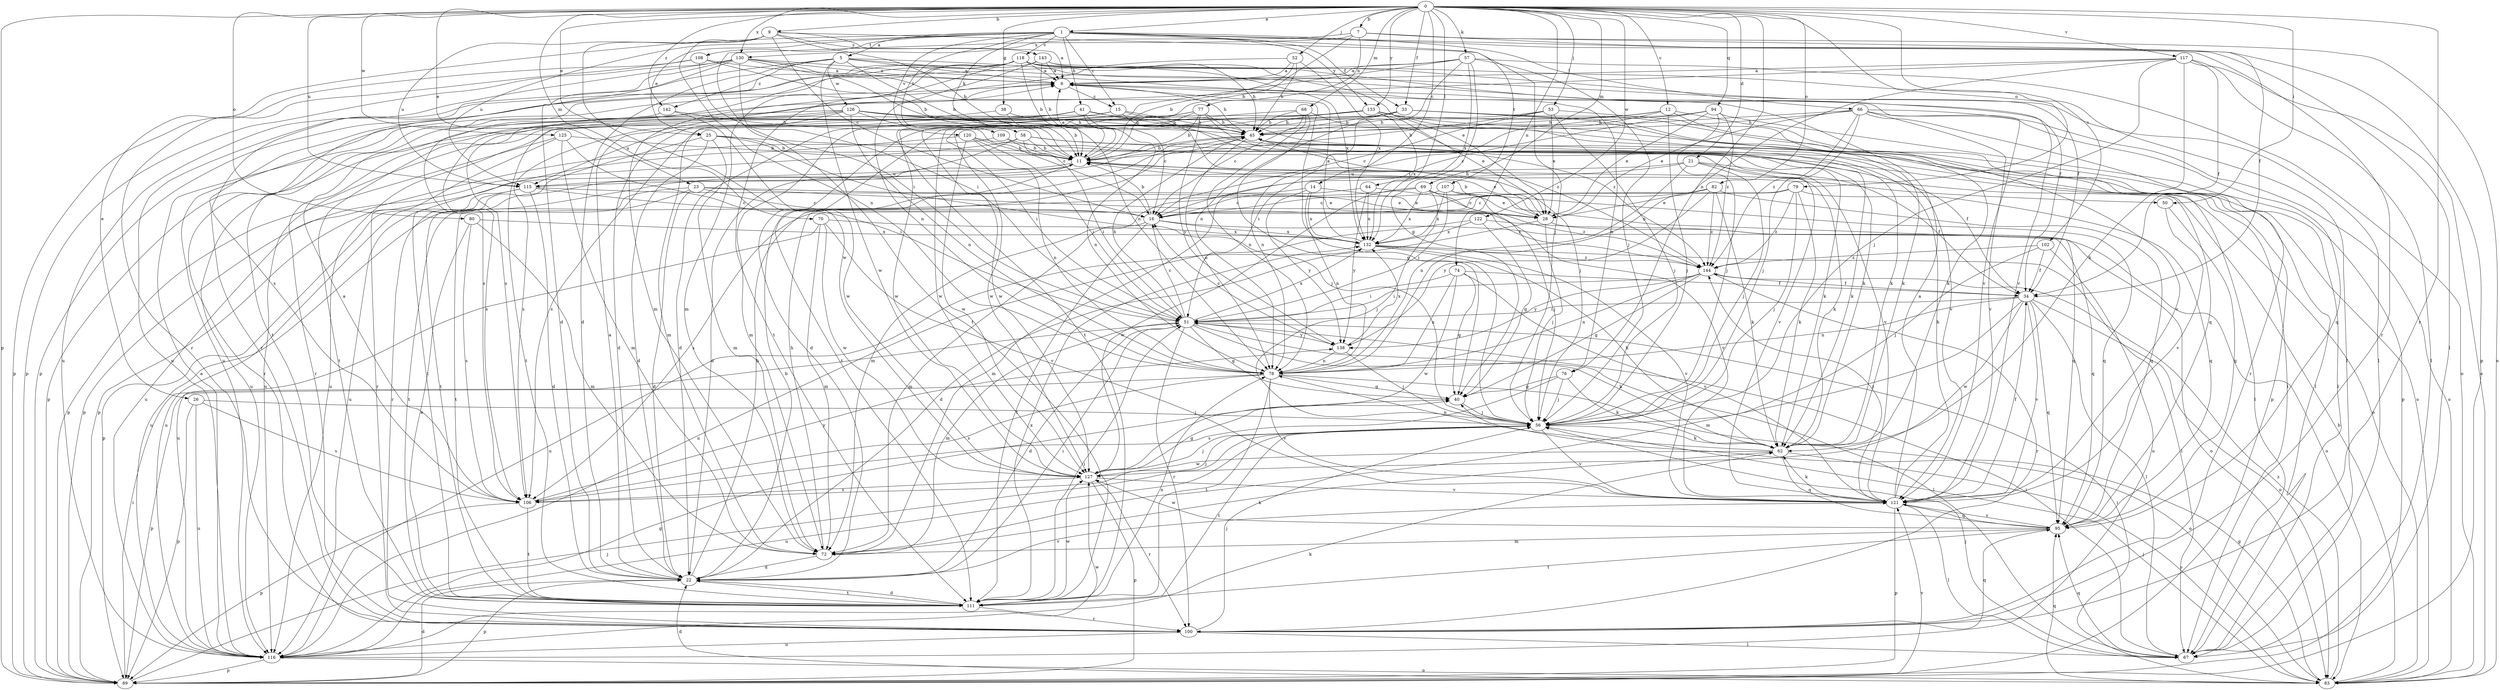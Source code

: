strict digraph  {
0;
1;
5;
6;
7;
9;
11;
12;
14;
15;
16;
21;
22;
23;
25;
26;
28;
33;
34;
38;
40;
41;
45;
50;
51;
52;
53;
56;
57;
58;
62;
64;
66;
67;
68;
69;
70;
72;
74;
76;
77;
78;
79;
80;
82;
83;
89;
94;
95;
100;
102;
106;
107;
108;
109;
111;
115;
116;
117;
118;
120;
121;
122;
125;
126;
127;
130;
132;
133;
138;
142;
143;
144;
0 -> 1  [label=a];
0 -> 7  [label=b];
0 -> 9  [label=b];
0 -> 12  [label=c];
0 -> 14  [label=c];
0 -> 21  [label=d];
0 -> 23  [label=e];
0 -> 25  [label=e];
0 -> 33  [label=f];
0 -> 38  [label=g];
0 -> 50  [label=i];
0 -> 52  [label=j];
0 -> 53  [label=j];
0 -> 57  [label=k];
0 -> 64  [label=l];
0 -> 68  [label=m];
0 -> 69  [label=m];
0 -> 70  [label=m];
0 -> 74  [label=n];
0 -> 76  [label=n];
0 -> 79  [label=o];
0 -> 80  [label=o];
0 -> 82  [label=o];
0 -> 89  [label=p];
0 -> 94  [label=q];
0 -> 100  [label=r];
0 -> 102  [label=s];
0 -> 115  [label=u];
0 -> 117  [label=v];
0 -> 122  [label=w];
0 -> 125  [label=w];
0 -> 130  [label=x];
0 -> 133  [label=y];
0 -> 142  [label=z];
1 -> 5  [label=a];
1 -> 15  [label=c];
1 -> 26  [label=e];
1 -> 33  [label=f];
1 -> 41  [label=h];
1 -> 58  [label=k];
1 -> 66  [label=l];
1 -> 67  [label=l];
1 -> 100  [label=r];
1 -> 107  [label=t];
1 -> 108  [label=t];
1 -> 109  [label=t];
1 -> 115  [label=u];
1 -> 118  [label=v];
1 -> 120  [label=v];
1 -> 133  [label=y];
1 -> 25  [label=e];
5 -> 6  [label=a];
5 -> 11  [label=b];
5 -> 22  [label=d];
5 -> 34  [label=f];
5 -> 67  [label=l];
5 -> 111  [label=t];
5 -> 126  [label=w];
5 -> 127  [label=w];
5 -> 142  [label=z];
6 -> 15  [label=c];
6 -> 45  [label=h];
6 -> 76  [label=n];
7 -> 11  [label=b];
7 -> 34  [label=f];
7 -> 77  [label=n];
7 -> 83  [label=o];
7 -> 89  [label=p];
7 -> 111  [label=t];
7 -> 130  [label=x];
9 -> 6  [label=a];
9 -> 11  [label=b];
9 -> 16  [label=c];
9 -> 56  [label=j];
9 -> 78  [label=n];
9 -> 115  [label=u];
9 -> 127  [label=w];
9 -> 143  [label=z];
11 -> 6  [label=a];
11 -> 28  [label=e];
11 -> 50  [label=i];
11 -> 100  [label=r];
11 -> 111  [label=t];
11 -> 115  [label=u];
12 -> 45  [label=h];
12 -> 51  [label=i];
12 -> 56  [label=j];
12 -> 62  [label=k];
12 -> 67  [label=l];
12 -> 106  [label=s];
14 -> 28  [label=e];
14 -> 72  [label=m];
14 -> 78  [label=n];
14 -> 132  [label=x];
14 -> 138  [label=y];
15 -> 45  [label=h];
15 -> 56  [label=j];
15 -> 111  [label=t];
15 -> 115  [label=u];
15 -> 144  [label=z];
16 -> 11  [label=b];
16 -> 72  [label=m];
16 -> 95  [label=q];
16 -> 111  [label=t];
16 -> 132  [label=x];
21 -> 34  [label=f];
21 -> 56  [label=j];
21 -> 62  [label=k];
21 -> 72  [label=m];
21 -> 78  [label=n];
21 -> 115  [label=u];
22 -> 6  [label=a];
22 -> 11  [label=b];
22 -> 45  [label=h];
22 -> 51  [label=i];
22 -> 89  [label=p];
22 -> 111  [label=t];
22 -> 121  [label=v];
23 -> 16  [label=c];
23 -> 22  [label=d];
23 -> 28  [label=e];
23 -> 111  [label=t];
23 -> 116  [label=u];
23 -> 144  [label=z];
25 -> 11  [label=b];
25 -> 22  [label=d];
25 -> 56  [label=j];
25 -> 72  [label=m];
25 -> 111  [label=t];
25 -> 121  [label=v];
26 -> 56  [label=j];
26 -> 89  [label=p];
26 -> 106  [label=s];
26 -> 116  [label=u];
28 -> 11  [label=b];
28 -> 22  [label=d];
28 -> 45  [label=h];
28 -> 56  [label=j];
28 -> 83  [label=o];
33 -> 45  [label=h];
33 -> 62  [label=k];
33 -> 67  [label=l];
33 -> 78  [label=n];
33 -> 89  [label=p];
33 -> 116  [label=u];
33 -> 127  [label=w];
34 -> 51  [label=i];
34 -> 67  [label=l];
34 -> 72  [label=m];
34 -> 78  [label=n];
34 -> 83  [label=o];
34 -> 95  [label=q];
34 -> 121  [label=v];
34 -> 127  [label=w];
38 -> 11  [label=b];
38 -> 45  [label=h];
38 -> 72  [label=m];
40 -> 56  [label=j];
41 -> 16  [label=c];
41 -> 22  [label=d];
41 -> 45  [label=h];
41 -> 67  [label=l];
41 -> 78  [label=n];
41 -> 100  [label=r];
41 -> 106  [label=s];
45 -> 11  [label=b];
45 -> 62  [label=k];
45 -> 67  [label=l];
45 -> 78  [label=n];
45 -> 89  [label=p];
50 -> 95  [label=q];
50 -> 121  [label=v];
51 -> 16  [label=c];
51 -> 22  [label=d];
51 -> 40  [label=g];
51 -> 45  [label=h];
51 -> 62  [label=k];
51 -> 67  [label=l];
51 -> 72  [label=m];
51 -> 100  [label=r];
51 -> 132  [label=x];
51 -> 138  [label=y];
52 -> 6  [label=a];
52 -> 11  [label=b];
52 -> 45  [label=h];
52 -> 72  [label=m];
52 -> 132  [label=x];
53 -> 11  [label=b];
53 -> 16  [label=c];
53 -> 28  [label=e];
53 -> 45  [label=h];
53 -> 56  [label=j];
53 -> 121  [label=v];
56 -> 62  [label=k];
56 -> 111  [label=t];
56 -> 116  [label=u];
56 -> 121  [label=v];
57 -> 6  [label=a];
57 -> 40  [label=g];
57 -> 56  [label=j];
57 -> 78  [label=n];
57 -> 83  [label=o];
57 -> 111  [label=t];
57 -> 116  [label=u];
57 -> 132  [label=x];
58 -> 11  [label=b];
58 -> 22  [label=d];
58 -> 34  [label=f];
58 -> 51  [label=i];
58 -> 62  [label=k];
58 -> 89  [label=p];
62 -> 78  [label=n];
62 -> 83  [label=o];
62 -> 95  [label=q];
62 -> 127  [label=w];
64 -> 16  [label=c];
64 -> 132  [label=x];
64 -> 138  [label=y];
64 -> 144  [label=z];
66 -> 28  [label=e];
66 -> 45  [label=h];
66 -> 56  [label=j];
66 -> 83  [label=o];
66 -> 95  [label=q];
66 -> 100  [label=r];
66 -> 121  [label=v];
66 -> 127  [label=w];
66 -> 144  [label=z];
67 -> 51  [label=i];
67 -> 56  [label=j];
67 -> 95  [label=q];
68 -> 16  [label=c];
68 -> 40  [label=g];
68 -> 45  [label=h];
68 -> 62  [label=k];
68 -> 78  [label=n];
68 -> 127  [label=w];
69 -> 28  [label=e];
69 -> 56  [label=j];
69 -> 95  [label=q];
69 -> 111  [label=t];
69 -> 121  [label=v];
69 -> 127  [label=w];
69 -> 132  [label=x];
70 -> 72  [label=m];
70 -> 116  [label=u];
70 -> 121  [label=v];
70 -> 127  [label=w];
70 -> 132  [label=x];
72 -> 22  [label=d];
72 -> 45  [label=h];
72 -> 62  [label=k];
74 -> 34  [label=f];
74 -> 40  [label=g];
74 -> 51  [label=i];
74 -> 78  [label=n];
74 -> 121  [label=v];
74 -> 127  [label=w];
76 -> 40  [label=g];
76 -> 56  [label=j];
76 -> 62  [label=k];
76 -> 106  [label=s];
77 -> 11  [label=b];
77 -> 45  [label=h];
77 -> 51  [label=i];
77 -> 72  [label=m];
77 -> 127  [label=w];
77 -> 138  [label=y];
77 -> 144  [label=z];
78 -> 40  [label=g];
78 -> 83  [label=o];
78 -> 89  [label=p];
78 -> 106  [label=s];
78 -> 111  [label=t];
78 -> 121  [label=v];
79 -> 16  [label=c];
79 -> 56  [label=j];
79 -> 62  [label=k];
79 -> 95  [label=q];
79 -> 106  [label=s];
79 -> 144  [label=z];
80 -> 72  [label=m];
80 -> 106  [label=s];
80 -> 132  [label=x];
80 -> 111  [label=e];
82 -> 16  [label=c];
82 -> 28  [label=e];
82 -> 62  [label=k];
82 -> 95  [label=q];
82 -> 138  [label=y];
82 -> 144  [label=z];
83 -> 11  [label=b];
83 -> 22  [label=d];
83 -> 40  [label=g];
83 -> 51  [label=i];
83 -> 56  [label=j];
83 -> 95  [label=q];
83 -> 144  [label=z];
89 -> 22  [label=d];
89 -> 51  [label=i];
89 -> 56  [label=j];
89 -> 121  [label=v];
94 -> 16  [label=c];
94 -> 28  [label=e];
94 -> 45  [label=h];
94 -> 56  [label=j];
94 -> 89  [label=p];
94 -> 116  [label=u];
94 -> 144  [label=z];
95 -> 72  [label=m];
95 -> 111  [label=t];
95 -> 121  [label=v];
95 -> 127  [label=w];
100 -> 56  [label=j];
100 -> 67  [label=l];
100 -> 95  [label=q];
100 -> 116  [label=u];
102 -> 34  [label=f];
102 -> 56  [label=j];
102 -> 116  [label=u];
102 -> 144  [label=z];
106 -> 6  [label=a];
106 -> 56  [label=j];
106 -> 89  [label=p];
106 -> 111  [label=t];
106 -> 138  [label=y];
107 -> 16  [label=c];
107 -> 51  [label=i];
107 -> 56  [label=j];
107 -> 95  [label=q];
107 -> 132  [label=x];
108 -> 6  [label=a];
108 -> 51  [label=i];
108 -> 78  [label=n];
108 -> 89  [label=p];
108 -> 100  [label=r];
109 -> 11  [label=b];
109 -> 83  [label=o];
109 -> 116  [label=u];
111 -> 22  [label=d];
111 -> 51  [label=i];
111 -> 78  [label=n];
111 -> 100  [label=r];
111 -> 127  [label=w];
111 -> 132  [label=x];
115 -> 16  [label=c];
115 -> 22  [label=d];
115 -> 28  [label=e];
115 -> 89  [label=p];
115 -> 116  [label=u];
116 -> 6  [label=a];
116 -> 40  [label=g];
116 -> 62  [label=k];
116 -> 83  [label=o];
116 -> 89  [label=p];
116 -> 127  [label=w];
117 -> 6  [label=a];
117 -> 34  [label=f];
117 -> 56  [label=j];
117 -> 62  [label=k];
117 -> 67  [label=l];
117 -> 78  [label=n];
117 -> 83  [label=o];
117 -> 106  [label=s];
118 -> 6  [label=a];
118 -> 11  [label=b];
118 -> 34  [label=f];
118 -> 45  [label=h];
118 -> 72  [label=m];
118 -> 100  [label=r];
118 -> 106  [label=s];
118 -> 111  [label=t];
118 -> 116  [label=u];
118 -> 121  [label=v];
118 -> 132  [label=x];
120 -> 11  [label=b];
120 -> 51  [label=i];
120 -> 78  [label=n];
120 -> 116  [label=u];
120 -> 121  [label=v];
120 -> 127  [label=w];
121 -> 6  [label=a];
121 -> 34  [label=f];
121 -> 45  [label=h];
121 -> 62  [label=k];
121 -> 67  [label=l];
121 -> 89  [label=p];
121 -> 95  [label=q];
121 -> 144  [label=z];
122 -> 40  [label=g];
122 -> 83  [label=o];
122 -> 116  [label=u];
122 -> 132  [label=x];
125 -> 11  [label=b];
125 -> 51  [label=i];
125 -> 72  [label=m];
125 -> 89  [label=p];
125 -> 100  [label=r];
126 -> 16  [label=c];
126 -> 22  [label=d];
126 -> 45  [label=h];
126 -> 62  [label=k];
126 -> 78  [label=n];
126 -> 83  [label=o];
126 -> 106  [label=s];
126 -> 111  [label=t];
126 -> 116  [label=u];
127 -> 40  [label=g];
127 -> 56  [label=j];
127 -> 89  [label=p];
127 -> 100  [label=r];
127 -> 106  [label=s];
127 -> 121  [label=v];
130 -> 6  [label=a];
130 -> 11  [label=b];
130 -> 22  [label=d];
130 -> 51  [label=i];
130 -> 56  [label=j];
130 -> 89  [label=p];
130 -> 106  [label=s];
130 -> 116  [label=u];
130 -> 121  [label=v];
132 -> 6  [label=a];
132 -> 62  [label=k];
132 -> 67  [label=l];
132 -> 116  [label=u];
132 -> 121  [label=v];
132 -> 144  [label=z];
133 -> 22  [label=d];
133 -> 28  [label=e];
133 -> 45  [label=h];
133 -> 89  [label=p];
133 -> 95  [label=q];
133 -> 111  [label=t];
133 -> 121  [label=v];
133 -> 132  [label=x];
138 -> 16  [label=c];
138 -> 56  [label=j];
138 -> 78  [label=n];
138 -> 132  [label=x];
142 -> 45  [label=h];
142 -> 100  [label=r];
142 -> 127  [label=w];
143 -> 6  [label=a];
143 -> 11  [label=b];
143 -> 28  [label=e];
143 -> 67  [label=l];
143 -> 78  [label=n];
143 -> 89  [label=p];
144 -> 34  [label=f];
144 -> 40  [label=g];
144 -> 51  [label=i];
144 -> 78  [label=n];
144 -> 100  [label=r];
144 -> 138  [label=y];
}
